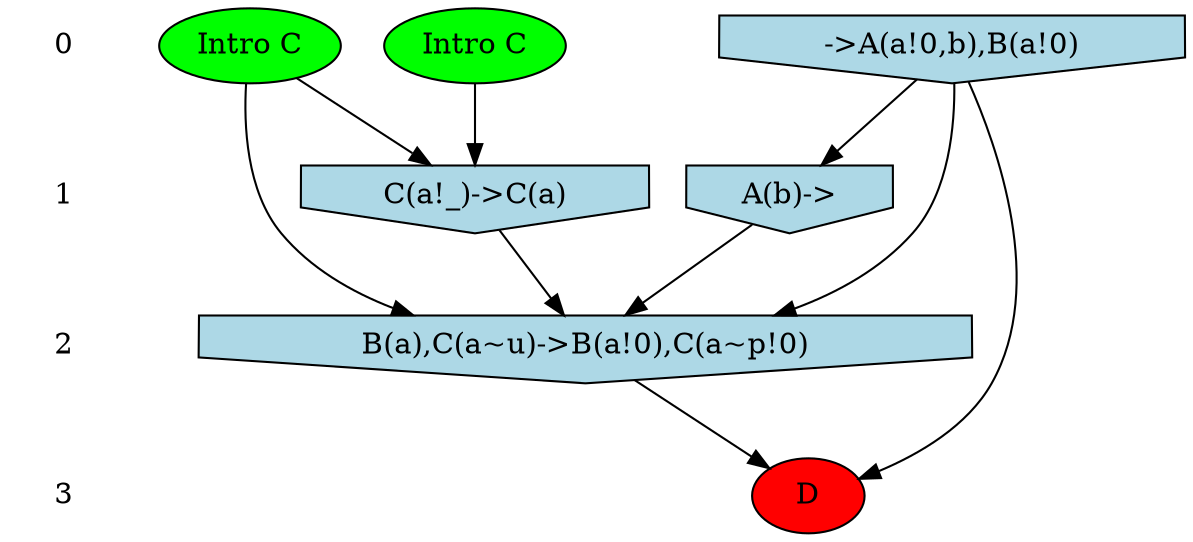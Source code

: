 /* Compression of 3 causal flows obtained in average at 6.558255E-01 t.u */
/* Compressed causal flows were: [9;7;5] */
digraph G{
 ranksep=.5 ; 
{ rank = same ; "0" [shape=plaintext] ; node_1 [label ="Intro C", style=filled,fillcolor=green] ;
node_2 [label ="Intro C", style=filled,fillcolor=green] ;
node_3 [label="->A(a!0,b),B(a!0)", shape=invhouse, style=filled, fillcolor = lightblue] ;
}
{ rank = same ; "1" [shape=plaintext] ; node_4 [label="A(b)->", shape=invhouse, style=filled, fillcolor = lightblue] ;
node_5 [label="C(a!_)->C(a)", shape=invhouse, style=filled, fillcolor = lightblue] ;
}
{ rank = same ; "2" [shape=plaintext] ; node_6 [label="B(a),C(a~u)->B(a!0),C(a~p!0)", shape=invhouse, style=filled, fillcolor = lightblue] ;
}
{ rank = same ; "3" [shape=plaintext] ; node_7 [label ="D", style=filled, fillcolor=red] ;
}
"0" -> "1" [style="invis"]; 
"1" -> "2" [style="invis"]; 
"2" -> "3" [style="invis"]; 
node_3 -> node_4
node_1 -> node_5
node_2 -> node_5
node_1 -> node_6
node_3 -> node_6
node_4 -> node_6
node_5 -> node_6
node_3 -> node_7
node_6 -> node_7
}
/*
 Dot generation time: 0.000000
*/